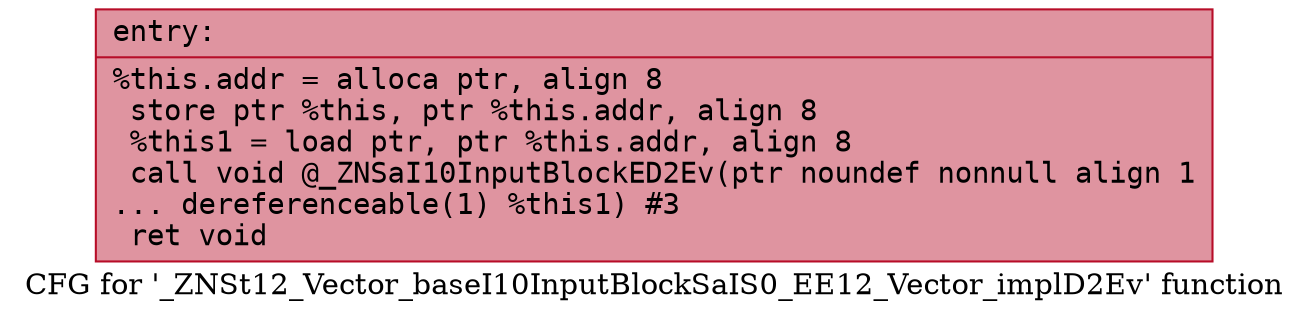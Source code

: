 digraph "CFG for '_ZNSt12_Vector_baseI10InputBlockSaIS0_EE12_Vector_implD2Ev' function" {
	label="CFG for '_ZNSt12_Vector_baseI10InputBlockSaIS0_EE12_Vector_implD2Ev' function";

	Node0x562c4e64bee0 [shape=record,color="#b70d28ff", style=filled, fillcolor="#b70d2870" fontname="Courier",label="{entry:\l|  %this.addr = alloca ptr, align 8\l  store ptr %this, ptr %this.addr, align 8\l  %this1 = load ptr, ptr %this.addr, align 8\l  call void @_ZNSaI10InputBlockED2Ev(ptr noundef nonnull align 1\l... dereferenceable(1) %this1) #3\l  ret void\l}"];
}

